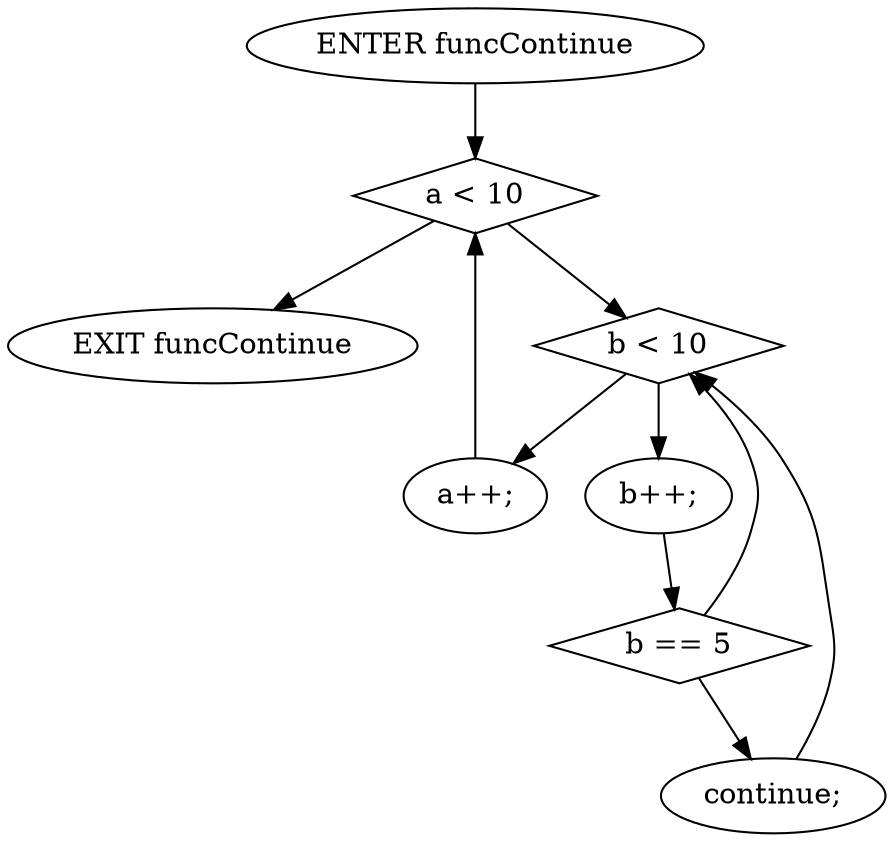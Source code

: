 digraph G {
  0 [ label="ENTER funcContinue" ];
  1 [ label="EXIT funcContinue" ];
  2 [ shape="diamond" label="a < 10" ];
  3 [ shape="diamond" label="b < 10" ];
  4 [ label="b++;" ];
  5 [ shape="diamond" label="b == 5" ];
  6 [ label="continue;" ];
  7 [ label="a++;" ];
  0 -> 2;
  2 -> 3;
  3 -> 4;
  4 -> 5;
  5 -> 6;
  5 -> 3;
  6 -> 3;
  3 -> 7;
  7 -> 2;
  2 -> 1;
}
